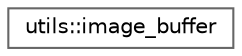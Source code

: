 digraph "类继承关系图"
{
 // LATEX_PDF_SIZE
  bgcolor="transparent";
  edge [fontname=Helvetica,fontsize=10,labelfontname=Helvetica,labelfontsize=10];
  node [fontname=Helvetica,fontsize=10,shape=box,height=0.2,width=0.4];
  rankdir="LR";
  Node0 [id="Node000000",label="utils::image_buffer",height=0.2,width=0.4,color="grey40", fillcolor="white", style="filled",URL="$structutils_1_1image__buffer.html",tooltip=" "];
}
